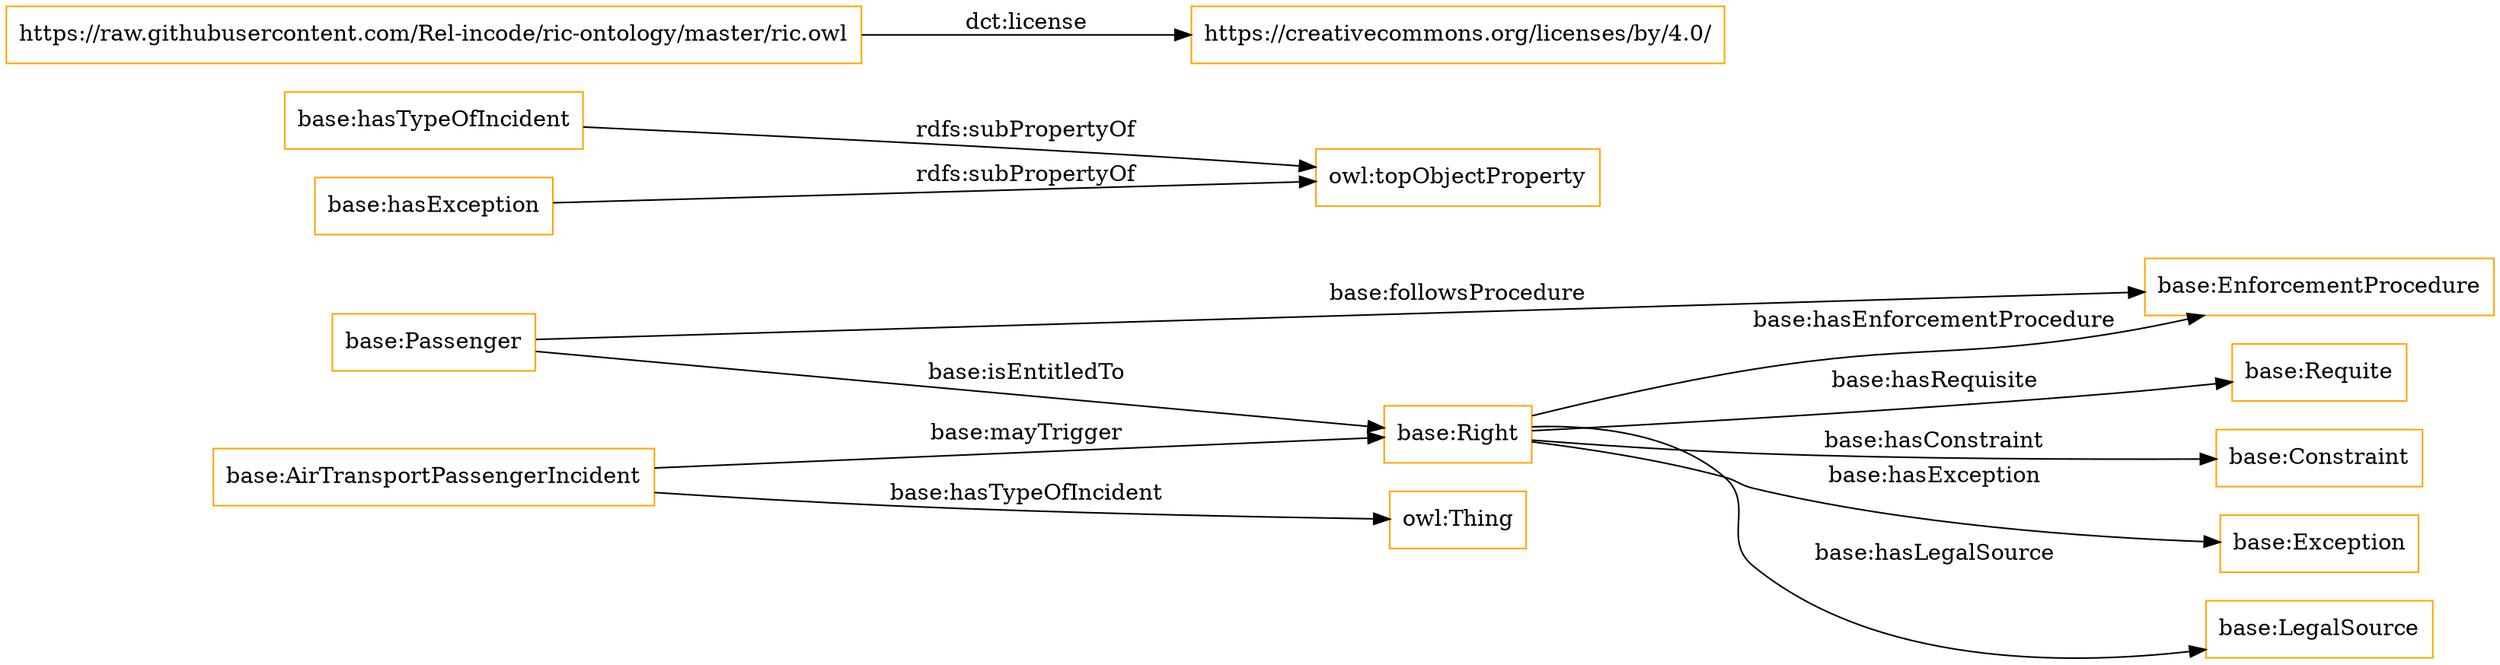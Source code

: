 digraph ar2dtool_diagram { 
rankdir=LR;
size="1501"
node [shape = rectangle, color="orange"]; "base:Right" "base:Exception" "base:LegalSource" "base:EnforcementProcedure" "base:Passenger" "base:Constraint" "base:Requite" "base:AirTransportPassengerIncident" ; /*classes style*/
	"base:hasTypeOfIncident" -> "owl:topObjectProperty" [ label = "rdfs:subPropertyOf" ];
	"https://raw.githubusercontent.com/Rel-incode/ric-ontology/master/ric.owl" -> "https://creativecommons.org/licenses/by/4.0/" [ label = "dct:license" ];
	"base:hasException" -> "owl:topObjectProperty" [ label = "rdfs:subPropertyOf" ];
	"base:Passenger" -> "base:EnforcementProcedure" [ label = "base:followsProcedure" ];
	"base:Right" -> "base:Requite" [ label = "base:hasRequisite" ];
	"base:Passenger" -> "base:Right" [ label = "base:isEntitledTo" ];
	"base:AirTransportPassengerIncident" -> "owl:Thing" [ label = "base:hasTypeOfIncident" ];
	"base:Right" -> "base:LegalSource" [ label = "base:hasLegalSource" ];
	"base:Right" -> "base:Constraint" [ label = "base:hasConstraint" ];
	"base:Right" -> "base:Exception" [ label = "base:hasException" ];
	"base:AirTransportPassengerIncident" -> "base:Right" [ label = "base:mayTrigger" ];
	"base:Right" -> "base:EnforcementProcedure" [ label = "base:hasEnforcementProcedure" ];

}
